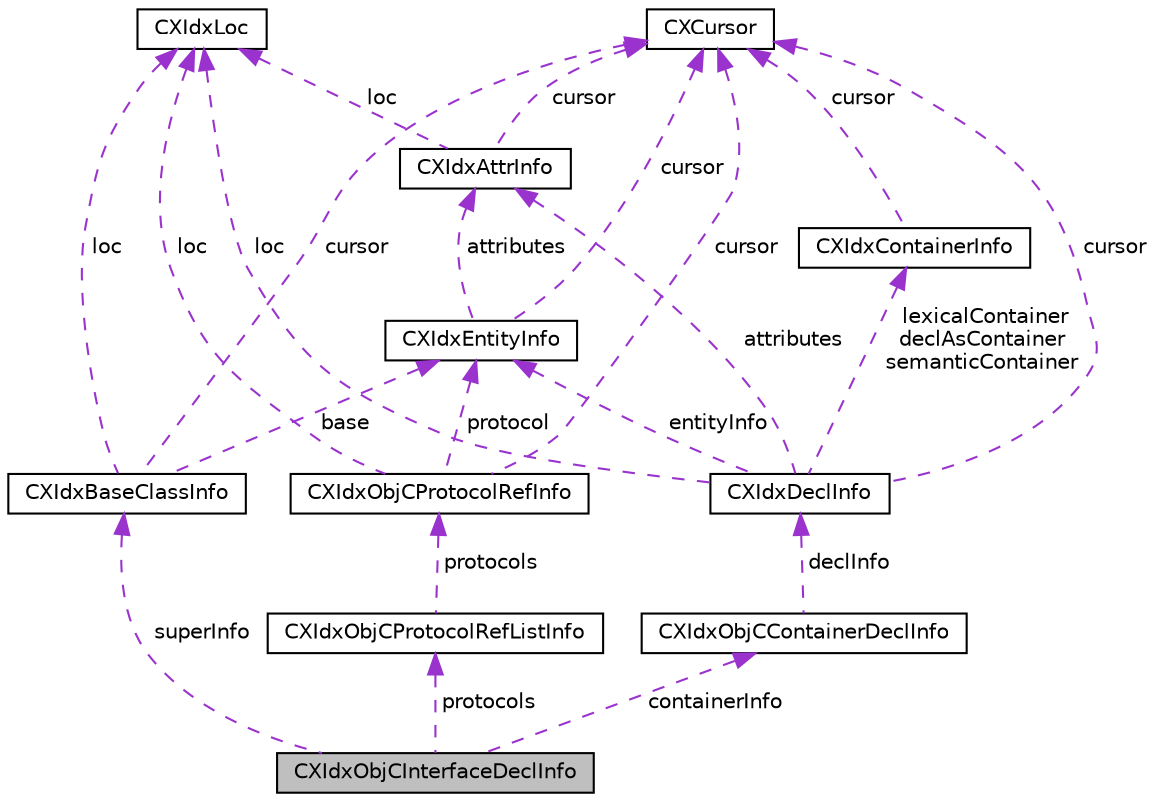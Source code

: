 digraph "CXIdxObjCInterfaceDeclInfo"
{
  edge [fontname="Helvetica",fontsize="10",labelfontname="Helvetica",labelfontsize="10"];
  node [fontname="Helvetica",fontsize="10",shape=record];
  Node1 [label="CXIdxObjCInterfaceDeclInfo",height=0.2,width=0.4,color="black", fillcolor="grey75", style="filled", fontcolor="black"];
  Node2 -> Node1 [dir="back",color="darkorchid3",fontsize="10",style="dashed",label=" containerInfo" ,fontname="Helvetica"];
  Node2 [label="CXIdxObjCContainerDeclInfo",height=0.2,width=0.4,color="black", fillcolor="white", style="filled",URL="$structCXIdxObjCContainerDeclInfo.html"];
  Node3 -> Node2 [dir="back",color="darkorchid3",fontsize="10",style="dashed",label=" declInfo" ,fontname="Helvetica"];
  Node3 [label="CXIdxDeclInfo",height=0.2,width=0.4,color="black", fillcolor="white", style="filled",URL="$structCXIdxDeclInfo.html"];
  Node4 -> Node3 [dir="back",color="darkorchid3",fontsize="10",style="dashed",label=" attributes" ,fontname="Helvetica"];
  Node4 [label="CXIdxAttrInfo",height=0.2,width=0.4,color="black", fillcolor="white", style="filled",URL="$structCXIdxAttrInfo.html"];
  Node5 -> Node4 [dir="back",color="darkorchid3",fontsize="10",style="dashed",label=" cursor" ,fontname="Helvetica"];
  Node5 [label="CXCursor",height=0.2,width=0.4,color="black", fillcolor="white", style="filled",URL="$structCXCursor.html",tooltip="A cursor representing some element in the abstract syntax tree for a translation unit. "];
  Node6 -> Node4 [dir="back",color="darkorchid3",fontsize="10",style="dashed",label=" loc" ,fontname="Helvetica"];
  Node6 [label="CXIdxLoc",height=0.2,width=0.4,color="black", fillcolor="white", style="filled",URL="$structCXIdxLoc.html",tooltip="Source location passed to index callbacks. "];
  Node5 -> Node3 [dir="back",color="darkorchid3",fontsize="10",style="dashed",label=" cursor" ,fontname="Helvetica"];
  Node6 -> Node3 [dir="back",color="darkorchid3",fontsize="10",style="dashed",label=" loc" ,fontname="Helvetica"];
  Node7 -> Node3 [dir="back",color="darkorchid3",fontsize="10",style="dashed",label=" lexicalContainer\ndeclAsContainer\nsemanticContainer" ,fontname="Helvetica"];
  Node7 [label="CXIdxContainerInfo",height=0.2,width=0.4,color="black", fillcolor="white", style="filled",URL="$structCXIdxContainerInfo.html"];
  Node5 -> Node7 [dir="back",color="darkorchid3",fontsize="10",style="dashed",label=" cursor" ,fontname="Helvetica"];
  Node8 -> Node3 [dir="back",color="darkorchid3",fontsize="10",style="dashed",label=" entityInfo" ,fontname="Helvetica"];
  Node8 [label="CXIdxEntityInfo",height=0.2,width=0.4,color="black", fillcolor="white", style="filled",URL="$structCXIdxEntityInfo.html"];
  Node4 -> Node8 [dir="back",color="darkorchid3",fontsize="10",style="dashed",label=" attributes" ,fontname="Helvetica"];
  Node5 -> Node8 [dir="back",color="darkorchid3",fontsize="10",style="dashed",label=" cursor" ,fontname="Helvetica"];
  Node9 -> Node1 [dir="back",color="darkorchid3",fontsize="10",style="dashed",label=" superInfo" ,fontname="Helvetica"];
  Node9 [label="CXIdxBaseClassInfo",height=0.2,width=0.4,color="black", fillcolor="white", style="filled",URL="$structCXIdxBaseClassInfo.html"];
  Node5 -> Node9 [dir="back",color="darkorchid3",fontsize="10",style="dashed",label=" cursor" ,fontname="Helvetica"];
  Node6 -> Node9 [dir="back",color="darkorchid3",fontsize="10",style="dashed",label=" loc" ,fontname="Helvetica"];
  Node8 -> Node9 [dir="back",color="darkorchid3",fontsize="10",style="dashed",label=" base" ,fontname="Helvetica"];
  Node10 -> Node1 [dir="back",color="darkorchid3",fontsize="10",style="dashed",label=" protocols" ,fontname="Helvetica"];
  Node10 [label="CXIdxObjCProtocolRefListInfo",height=0.2,width=0.4,color="black", fillcolor="white", style="filled",URL="$structCXIdxObjCProtocolRefListInfo.html"];
  Node11 -> Node10 [dir="back",color="darkorchid3",fontsize="10",style="dashed",label=" protocols" ,fontname="Helvetica"];
  Node11 [label="CXIdxObjCProtocolRefInfo",height=0.2,width=0.4,color="black", fillcolor="white", style="filled",URL="$structCXIdxObjCProtocolRefInfo.html"];
  Node5 -> Node11 [dir="back",color="darkorchid3",fontsize="10",style="dashed",label=" cursor" ,fontname="Helvetica"];
  Node6 -> Node11 [dir="back",color="darkorchid3",fontsize="10",style="dashed",label=" loc" ,fontname="Helvetica"];
  Node8 -> Node11 [dir="back",color="darkorchid3",fontsize="10",style="dashed",label=" protocol" ,fontname="Helvetica"];
}
